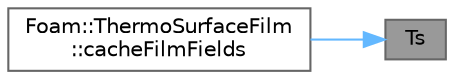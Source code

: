 digraph "Ts"
{
 // LATEX_PDF_SIZE
  bgcolor="transparent";
  edge [fontname=Helvetica,fontsize=10,labelfontname=Helvetica,labelfontsize=10];
  node [fontname=Helvetica,fontsize=10,shape=box,height=0.2,width=0.4];
  rankdir="RL";
  Node1 [id="Node000001",label="Ts",height=0.2,width=0.4,color="gray40", fillcolor="grey60", style="filled", fontcolor="black",tooltip=" "];
  Node1 -> Node2 [id="edge1_Node000001_Node000002",dir="back",color="steelblue1",style="solid",tooltip=" "];
  Node2 [id="Node000002",label="Foam::ThermoSurfaceFilm\l::cacheFilmFields",height=0.2,width=0.4,color="grey40", fillcolor="white", style="filled",URL="$classFoam_1_1ThermoSurfaceFilm.html#a82fdbe4c5d9ed27cf49e913fe805e18c",tooltip=" "];
}

